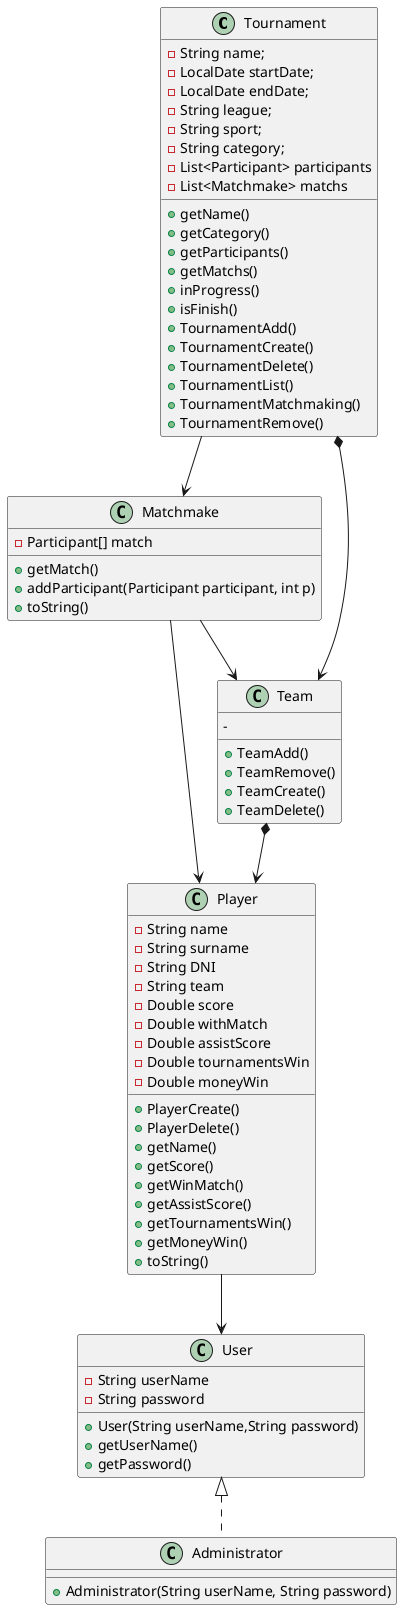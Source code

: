 @startuml

class Tournament{
    - String name;
    - LocalDate startDate;
    - LocalDate endDate;
    - String league;
    - String sport;
    - String category;
    - List<Participant> participants
    - List<Matchmake> matchs
    + getName()
    + getCategory()
    + getParticipants()
    + getMatchs()
    + inProgress()
    + isFinish()
    + TournamentAdd()
    + TournamentCreate()
    + TournamentDelete()
    + TournamentList()
    + TournamentMatchmaking()
    + TournamentRemove()
}

class Player{
   - String name
   - String surname
   - String DNI
   - String team
   - Double score
   - Double withMatch
   - Double assistScore
   - Double tournamentsWin
   - Double moneyWin
   + PlayerCreate()
   + PlayerDelete()
   + getName()
   + getScore()
   + getWinMatch()
   + getAssistScore()
   + getTournamentsWin()
   + getMoneyWin()
   + toString()
}

class Matchmake{
    - Participant[] match
    + getMatch()
    + addParticipant(Participant participant, int p)
    + toString()

}

class Team{
    + TeamAdd()
    + TeamRemove()
    + TeamCreate()
    + TeamDelete()
    -
}

class User{
    - String userName
    - String password
    + User(String userName,String password)
    + getUserName()
    + getPassword()
}

class Administrator{
    + Administrator(String userName, String password)

}

Tournament *-down-> Team
Team *-down-> Player
Player -down-> User
Tournament -down-> Matchmake
Matchmake -down-> Team
Matchmake -down-> Player
User <|.down. Administrator

@enduml